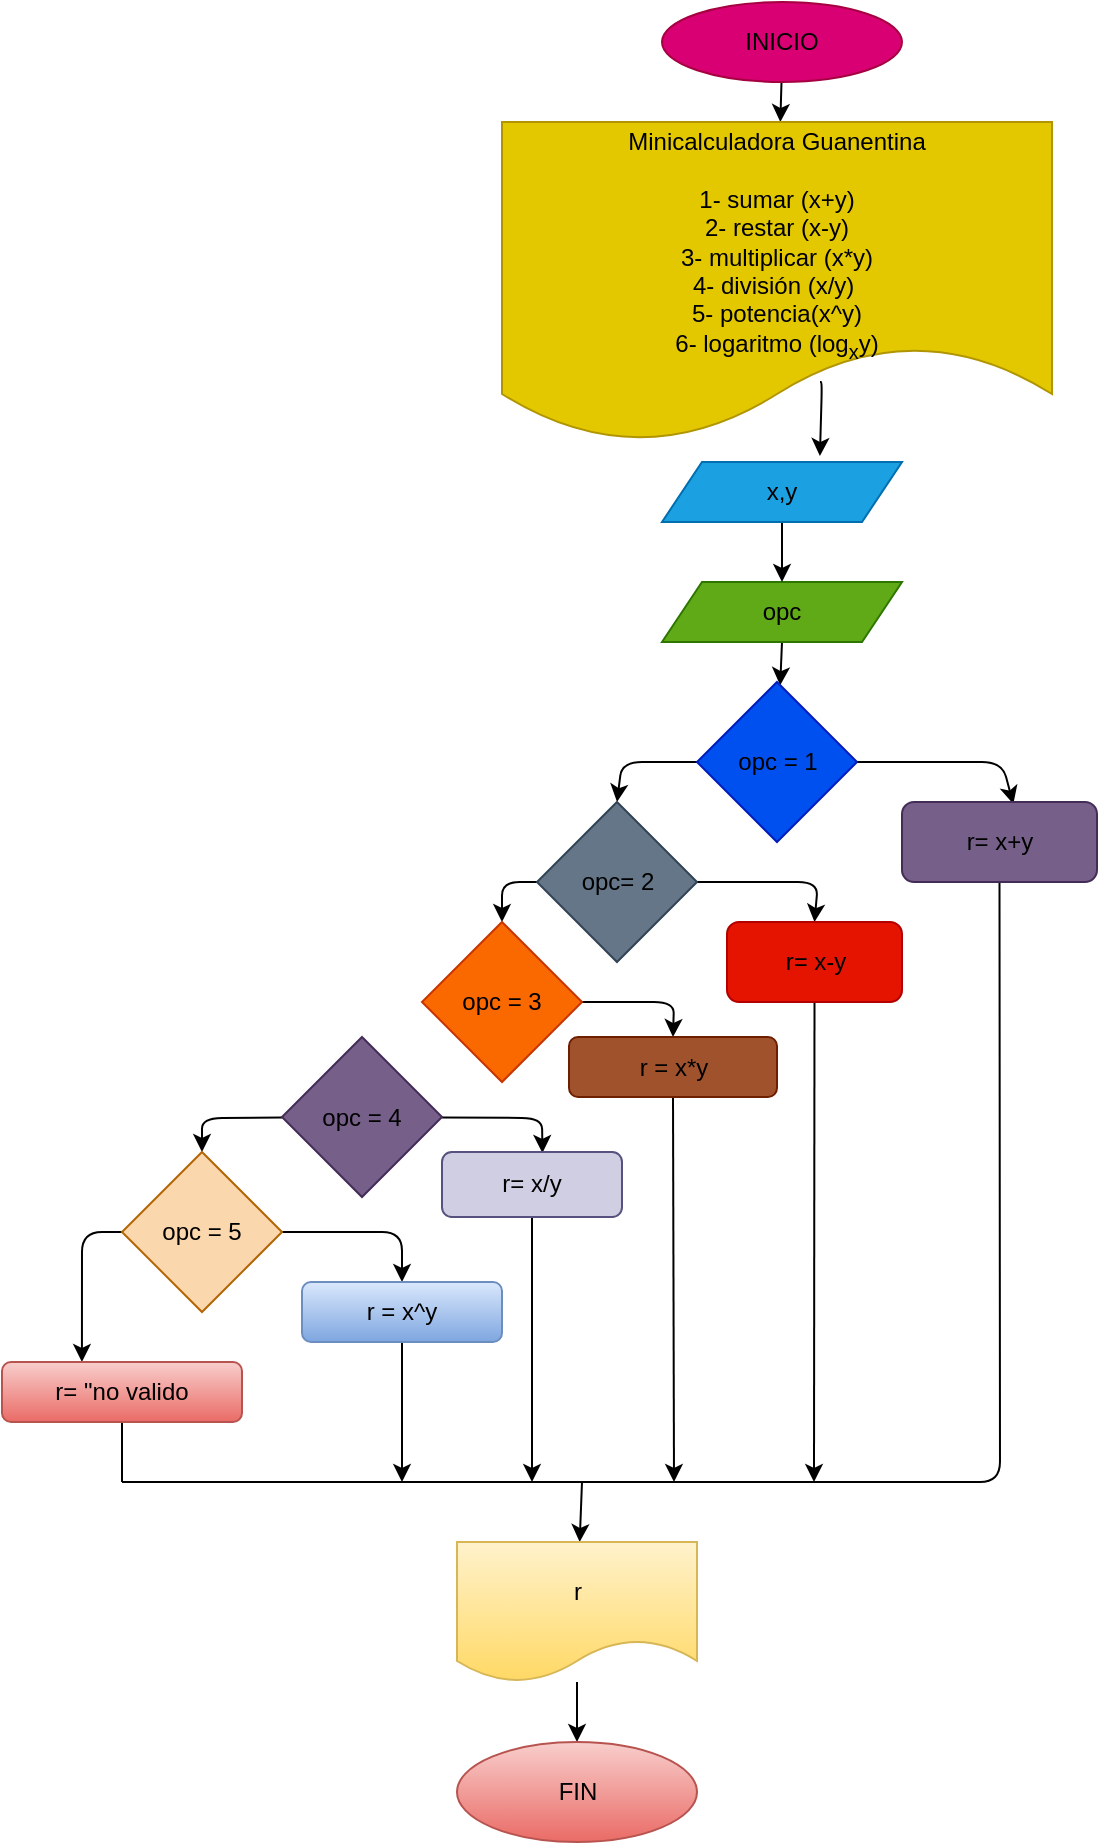 <mxfile>
    <diagram id="u161gSUfAxGfBxgebfAm" name="Página-1">
        <mxGraphModel dx="662" dy="461" grid="1" gridSize="10" guides="1" tooltips="1" connect="1" arrows="1" fold="1" page="1" pageScale="1" pageWidth="827" pageHeight="1169" math="0" shadow="0">
            <root>
                <mxCell id="0"/>
                <mxCell id="1" parent="0"/>
                <mxCell id="20" value="" style="edgeStyle=none;html=1;fontColor=#000000;" edge="1" parent="1" source="2" target="3">
                    <mxGeometry relative="1" as="geometry"/>
                </mxCell>
                <mxCell id="2" value="&lt;font color=&quot;#000000&quot;&gt;INICIO&lt;/font&gt;" style="ellipse;whiteSpace=wrap;html=1;fillColor=#d80073;fontColor=#ffffff;strokeColor=#A50040;" parent="1" vertex="1">
                    <mxGeometry x="390" y="10" width="120" height="40" as="geometry"/>
                </mxCell>
                <mxCell id="3" value="&lt;div style=&quot;text-align: left;&quot;&gt;&lt;span style=&quot;color: rgb(0, 0, 0); background-color: initial;&quot;&gt;&lt;br&gt;&lt;/span&gt;&lt;/div&gt;&lt;div style=&quot;text-align: left;&quot;&gt;&lt;span style=&quot;color: rgb(0, 0, 0); background-color: initial;&quot;&gt;&lt;br&gt;&lt;/span&gt;&lt;/div&gt;&lt;div style=&quot;text-align: left;&quot;&gt;&lt;span style=&quot;color: rgb(0, 0, 0); background-color: initial;&quot;&gt;&lt;br&gt;&lt;/span&gt;&lt;/div&gt;&lt;div style=&quot;text-align: left;&quot;&gt;&lt;span style=&quot;background-color: initial; color: rgb(0, 0, 0);&quot;&gt;Minicalculadora Guanentina&lt;/span&gt;&lt;br&gt;&lt;/div&gt;&lt;font color=&quot;#000000&quot;&gt;&lt;br&gt;1- sumar (x+y)&lt;br&gt;2- restar (x-y)&lt;br&gt;3- multiplicar (x*y)&lt;br&gt;4- división (x/y)&amp;nbsp;&lt;br&gt;5- potencia(x^y)&lt;br&gt;&lt;/font&gt;&lt;span style=&quot;background-color: initial; text-align: right; color: rgb(0, 0, 0);&quot;&gt;6- logaritmo (&lt;/span&gt;&lt;span style=&quot;color: rgb(0, 0, 0); text-align: right; background-color: initial;&quot;&gt;log&lt;/span&gt;&lt;sub style=&quot;color: rgb(0, 0, 0); text-align: right; background-color: initial;&quot;&gt;x&lt;/sub&gt;&lt;span style=&quot;background-color: initial; text-align: right; color: rgb(0, 0, 0);&quot;&gt;y)&lt;/span&gt;&lt;font color=&quot;#000000&quot;&gt;&lt;br&gt;&lt;/font&gt;&lt;br&gt;&lt;font color=&quot;#000000&quot;&gt;&lt;div style=&quot;text-align: right;&quot;&gt;&lt;sub style=&quot;background-color: initial;&quot;&gt;&amp;nbsp;&lt;/sub&gt;&lt;sub style=&quot;background-color: initial;&quot;&gt;&amp;nbsp;&amp;nbsp;&lt;/sub&gt;&lt;/div&gt;&lt;/font&gt;" style="shape=document;whiteSpace=wrap;html=1;boundedLbl=1;fillColor=#e3c800;fontColor=#000000;strokeColor=#B09500;" parent="1" vertex="1">
                    <mxGeometry x="310" y="70" width="275" height="160" as="geometry"/>
                </mxCell>
                <mxCell id="24" style="edgeStyle=none;html=1;exitX=0.5;exitY=1;exitDx=0;exitDy=0;fontColor=#000000;" edge="1" parent="1" source="5" target="7">
                    <mxGeometry relative="1" as="geometry"/>
                </mxCell>
                <mxCell id="5" value="&lt;font color=&quot;#000000&quot;&gt;opc&lt;/font&gt;" style="shape=parallelogram;perimeter=parallelogramPerimeter;whiteSpace=wrap;html=1;fixedSize=1;fillColor=#60a917;fontColor=#ffffff;strokeColor=#2D7600;" parent="1" vertex="1">
                    <mxGeometry x="390" y="300" width="120" height="30" as="geometry"/>
                </mxCell>
                <mxCell id="23" style="edgeStyle=none;html=1;exitX=0.5;exitY=1;exitDx=0;exitDy=0;fontColor=#000000;" edge="1" parent="1" source="6" target="5">
                    <mxGeometry relative="1" as="geometry"/>
                </mxCell>
                <mxCell id="36" style="edgeStyle=none;html=1;fontColor=#000000;entryX=0.658;entryY=-0.1;entryDx=0;entryDy=0;entryPerimeter=0;" edge="1" parent="1" target="6">
                    <mxGeometry relative="1" as="geometry">
                        <mxPoint x="490" y="250" as="targetPoint"/>
                        <mxPoint x="469" y="200" as="sourcePoint"/>
                        <Array as="points">
                            <mxPoint x="470" y="200"/>
                        </Array>
                    </mxGeometry>
                </mxCell>
                <mxCell id="6" value="&lt;font color=&quot;#000000&quot;&gt;x,y&lt;/font&gt;" style="shape=parallelogram;perimeter=parallelogramPerimeter;whiteSpace=wrap;html=1;fixedSize=1;fillColor=#1ba1e2;fontColor=#ffffff;strokeColor=#006EAF;" vertex="1" parent="1">
                    <mxGeometry x="390" y="240" width="120" height="30" as="geometry"/>
                </mxCell>
                <mxCell id="42" style="edgeStyle=none;html=1;entryX=0.571;entryY=0.025;entryDx=0;entryDy=0;entryPerimeter=0;fontColor=#000000;" edge="1" parent="1" source="7" target="8">
                    <mxGeometry relative="1" as="geometry">
                        <Array as="points">
                            <mxPoint x="560" y="390"/>
                        </Array>
                    </mxGeometry>
                </mxCell>
                <mxCell id="43" style="edgeStyle=none;html=1;exitX=0;exitY=0.5;exitDx=0;exitDy=0;entryX=0.5;entryY=0;entryDx=0;entryDy=0;fontColor=#000000;" edge="1" parent="1" source="7" target="10">
                    <mxGeometry relative="1" as="geometry">
                        <Array as="points">
                            <mxPoint x="370" y="390"/>
                        </Array>
                    </mxGeometry>
                </mxCell>
                <mxCell id="7" value="&lt;font color=&quot;#000000&quot;&gt;opc = 1&lt;/font&gt;" style="rhombus;whiteSpace=wrap;html=1;fillColor=#0050ef;fontColor=#ffffff;strokeColor=#001DBC;" vertex="1" parent="1">
                    <mxGeometry x="407.5" y="350" width="80" height="80" as="geometry"/>
                </mxCell>
                <mxCell id="54" style="edgeStyle=none;html=1;exitX=0.5;exitY=1;exitDx=0;exitDy=0;fontColor=#000000;endArrow=none;endFill=0;" edge="1" parent="1" source="8">
                    <mxGeometry relative="1" as="geometry">
                        <mxPoint x="120" y="750" as="targetPoint"/>
                        <Array as="points">
                            <mxPoint x="559" y="750"/>
                        </Array>
                    </mxGeometry>
                </mxCell>
                <mxCell id="8" value="&lt;font color=&quot;#000000&quot;&gt;r= x+y&lt;/font&gt;" style="rounded=1;whiteSpace=wrap;html=1;fontColor=#ffffff;fillColor=#76608a;strokeColor=#432D57;" vertex="1" parent="1">
                    <mxGeometry x="510" y="410" width="97.5" height="40" as="geometry"/>
                </mxCell>
                <mxCell id="45" style="edgeStyle=none;html=1;entryX=0.5;entryY=0;entryDx=0;entryDy=0;fontColor=#000000;" edge="1" parent="1" source="10" target="11">
                    <mxGeometry relative="1" as="geometry">
                        <Array as="points">
                            <mxPoint x="468" y="450"/>
                        </Array>
                    </mxGeometry>
                </mxCell>
                <mxCell id="46" style="edgeStyle=none;html=1;entryX=0.5;entryY=0;entryDx=0;entryDy=0;fontColor=#000000;" edge="1" parent="1" source="10" target="13">
                    <mxGeometry relative="1" as="geometry">
                        <Array as="points">
                            <mxPoint x="310" y="450"/>
                        </Array>
                    </mxGeometry>
                </mxCell>
                <mxCell id="10" value="&lt;font color=&quot;#000000&quot;&gt;opc= 2&lt;/font&gt;" style="rhombus;whiteSpace=wrap;html=1;fontColor=#ffffff;fillColor=#647687;strokeColor=#314354;" vertex="1" parent="1">
                    <mxGeometry x="327.5" y="410" width="80" height="80" as="geometry"/>
                </mxCell>
                <mxCell id="56" style="edgeStyle=none;html=1;exitX=0.5;exitY=1;exitDx=0;exitDy=0;fontColor=#000000;endArrow=classic;endFill=1;" edge="1" parent="1" source="11">
                    <mxGeometry relative="1" as="geometry">
                        <mxPoint x="466" y="750" as="targetPoint"/>
                    </mxGeometry>
                </mxCell>
                <mxCell id="11" value="&lt;font color=&quot;#000000&quot;&gt;r= x-y&lt;/font&gt;" style="rounded=1;whiteSpace=wrap;html=1;fontColor=#ffffff;fillColor=#e51400;strokeColor=#B20000;" vertex="1" parent="1">
                    <mxGeometry x="422.5" y="470" width="87.5" height="40" as="geometry"/>
                </mxCell>
                <mxCell id="47" style="edgeStyle=none;html=1;entryX=0.5;entryY=0;entryDx=0;entryDy=0;fontColor=#000000;" edge="1" parent="1" source="13" target="14">
                    <mxGeometry relative="1" as="geometry">
                        <Array as="points">
                            <mxPoint x="396" y="510"/>
                        </Array>
                    </mxGeometry>
                </mxCell>
                <mxCell id="13" value="opc = 3" style="rhombus;whiteSpace=wrap;html=1;fontColor=#000000;fillColor=#fa6800;strokeColor=#C73500;" vertex="1" parent="1">
                    <mxGeometry x="270" y="470" width="80" height="80" as="geometry"/>
                </mxCell>
                <mxCell id="57" style="edgeStyle=none;html=1;exitX=0.5;exitY=1;exitDx=0;exitDy=0;fontColor=#000000;endArrow=classic;endFill=1;" edge="1" parent="1" source="14">
                    <mxGeometry relative="1" as="geometry">
                        <mxPoint x="396" y="750" as="targetPoint"/>
                    </mxGeometry>
                </mxCell>
                <mxCell id="14" value="&lt;font color=&quot;#000000&quot;&gt;r = x*y&lt;/font&gt;" style="rounded=1;whiteSpace=wrap;html=1;fontColor=#ffffff;fillColor=#a0522d;strokeColor=#6D1F00;" vertex="1" parent="1">
                    <mxGeometry x="343.5" y="527.5" width="104" height="30" as="geometry"/>
                </mxCell>
                <mxCell id="49" style="edgeStyle=none;html=1;entryX=0.558;entryY=0.015;entryDx=0;entryDy=0;entryPerimeter=0;fontColor=#000000;" edge="1" parent="1" source="15" target="16">
                    <mxGeometry relative="1" as="geometry">
                        <Array as="points">
                            <mxPoint x="330" y="568"/>
                        </Array>
                    </mxGeometry>
                </mxCell>
                <mxCell id="50" style="edgeStyle=none;html=1;entryX=0.5;entryY=0;entryDx=0;entryDy=0;fontColor=#000000;" edge="1" parent="1" source="15" target="17">
                    <mxGeometry relative="1" as="geometry">
                        <Array as="points">
                            <mxPoint x="160" y="568"/>
                        </Array>
                    </mxGeometry>
                </mxCell>
                <mxCell id="15" value="&lt;font color=&quot;#000000&quot;&gt;opc = 4&lt;/font&gt;" style="rhombus;whiteSpace=wrap;html=1;fontColor=#ffffff;fillColor=#76608a;strokeColor=#432D57;" vertex="1" parent="1">
                    <mxGeometry x="200" y="527.5" width="80" height="80" as="geometry"/>
                </mxCell>
                <mxCell id="58" style="edgeStyle=none;html=1;exitX=0.5;exitY=1;exitDx=0;exitDy=0;fontColor=#000000;endArrow=classic;endFill=1;" edge="1" parent="1" source="16">
                    <mxGeometry relative="1" as="geometry">
                        <mxPoint x="325" y="750" as="targetPoint"/>
                    </mxGeometry>
                </mxCell>
                <mxCell id="16" value="&lt;font color=&quot;#000000&quot;&gt;r= x/y&lt;/font&gt;" style="rounded=1;whiteSpace=wrap;html=1;fillColor=#d0cee2;strokeColor=#56517e;" vertex="1" parent="1">
                    <mxGeometry x="280" y="585" width="90" height="32.5" as="geometry"/>
                </mxCell>
                <mxCell id="51" style="edgeStyle=none;html=1;fontColor=#000000;" edge="1" parent="1" source="17" target="18">
                    <mxGeometry relative="1" as="geometry">
                        <Array as="points">
                            <mxPoint x="260" y="625"/>
                        </Array>
                    </mxGeometry>
                </mxCell>
                <mxCell id="61" style="edgeStyle=none;html=1;entryX=0.333;entryY=0;entryDx=0;entryDy=0;entryPerimeter=0;fontColor=#000000;endArrow=classic;endFill=1;" edge="1" parent="1" source="17" target="41">
                    <mxGeometry relative="1" as="geometry">
                        <Array as="points">
                            <mxPoint x="100" y="625"/>
                        </Array>
                    </mxGeometry>
                </mxCell>
                <mxCell id="17" value="&lt;font color=&quot;#000000&quot;&gt;opc = 5&lt;/font&gt;" style="rhombus;whiteSpace=wrap;html=1;fillColor=#fad7ac;strokeColor=#b46504;" vertex="1" parent="1">
                    <mxGeometry x="120" y="585" width="80" height="80" as="geometry"/>
                </mxCell>
                <mxCell id="59" style="edgeStyle=none;html=1;fontColor=#000000;endArrow=classic;endFill=1;" edge="1" parent="1" source="18">
                    <mxGeometry relative="1" as="geometry">
                        <mxPoint x="260" y="750" as="targetPoint"/>
                    </mxGeometry>
                </mxCell>
                <mxCell id="18" value="&lt;font color=&quot;#000000&quot;&gt;r = x^y&lt;/font&gt;" style="rounded=1;whiteSpace=wrap;html=1;fillColor=#dae8fc;strokeColor=#6c8ebf;gradientColor=#7ea6e0;" vertex="1" parent="1">
                    <mxGeometry x="210" y="650" width="100" height="30" as="geometry"/>
                </mxCell>
                <mxCell id="55" style="edgeStyle=none;html=1;exitX=0.5;exitY=1;exitDx=0;exitDy=0;fontColor=#000000;endArrow=none;endFill=0;" edge="1" parent="1" source="41">
                    <mxGeometry relative="1" as="geometry">
                        <mxPoint x="120" y="750" as="targetPoint"/>
                    </mxGeometry>
                </mxCell>
                <mxCell id="41" value="&lt;font color=&quot;#000000&quot;&gt;r= &quot;no valido&lt;/font&gt;" style="rounded=1;whiteSpace=wrap;html=1;fillColor=#f8cecc;gradientColor=#ea6b66;strokeColor=#b85450;" vertex="1" parent="1">
                    <mxGeometry x="60" y="690" width="120" height="30" as="geometry"/>
                </mxCell>
                <mxCell id="62" style="edgeStyle=none;html=1;fontColor=#000000;endArrow=classic;endFill=1;" edge="1" parent="1" target="52">
                    <mxGeometry relative="1" as="geometry">
                        <mxPoint x="340" y="750" as="targetPoint"/>
                        <mxPoint x="350" y="750" as="sourcePoint"/>
                    </mxGeometry>
                </mxCell>
                <mxCell id="63" style="edgeStyle=none;html=1;fontColor=#000000;endArrow=classic;endFill=1;" edge="1" parent="1" source="52" target="53">
                    <mxGeometry relative="1" as="geometry"/>
                </mxCell>
                <mxCell id="52" value="&lt;font color=&quot;#000000&quot;&gt;r&lt;/font&gt;" style="shape=document;whiteSpace=wrap;html=1;boundedLbl=1;fillColor=#fff2cc;gradientColor=#ffd966;strokeColor=#d6b656;" vertex="1" parent="1">
                    <mxGeometry x="287.5" y="780" width="120" height="70" as="geometry"/>
                </mxCell>
                <mxCell id="53" value="&lt;font color=&quot;#000000&quot;&gt;FIN&lt;/font&gt;" style="ellipse;whiteSpace=wrap;html=1;fillColor=#f8cecc;gradientColor=#ea6b66;strokeColor=#b85450;" vertex="1" parent="1">
                    <mxGeometry x="287.5" y="880" width="120" height="50" as="geometry"/>
                </mxCell>
            </root>
        </mxGraphModel>
    </diagram>
</mxfile>